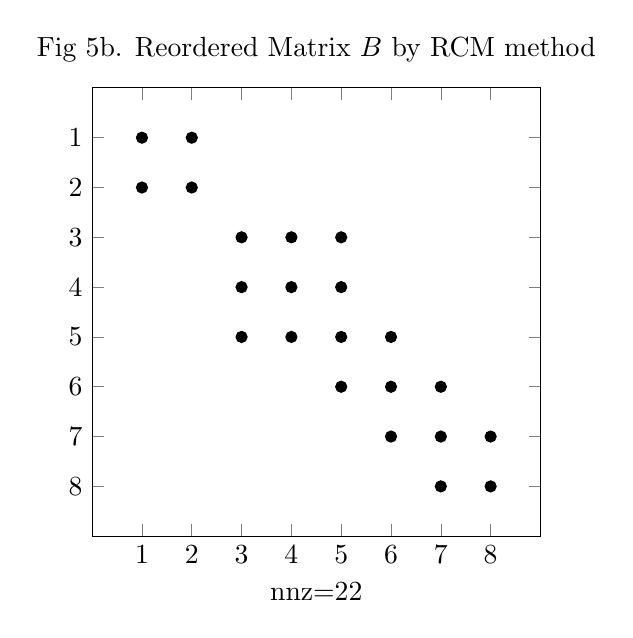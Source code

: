 \begin{tikzpicture}
    \begin{axis}
        [   unit vector ratio* = 1 1 1
        ,   y dir = reverse
        ,   xmin = 0
        ,   ymin = 0
        ,   xmax = 9
        ,   ymax = 9
        ,   xlabel = {nnz=22}
        ,   xtick = {1,2,3,4,5,6,7,8}
        ,   ytick = {1,2,3,4,5,6,7,8}
        ,   title = {Fig 5b. Reordered Matrix $B$ by RCM method}
        ]
        \addplot[only marks] coordinates
        {   (1,1)(1,2)
            (2,1)(2,2)
            (3,3)(3,4)(3,5)
            (4,3)(4,4)(4,5)
            (5,3)(5,4)(5,5)(5,6)
            (6,5)(6,6)(6,7)
            (7,6)(7,7)(7,8)
            (8,7)(8,8)
        };
    \end{axis}
\end{tikzpicture}
